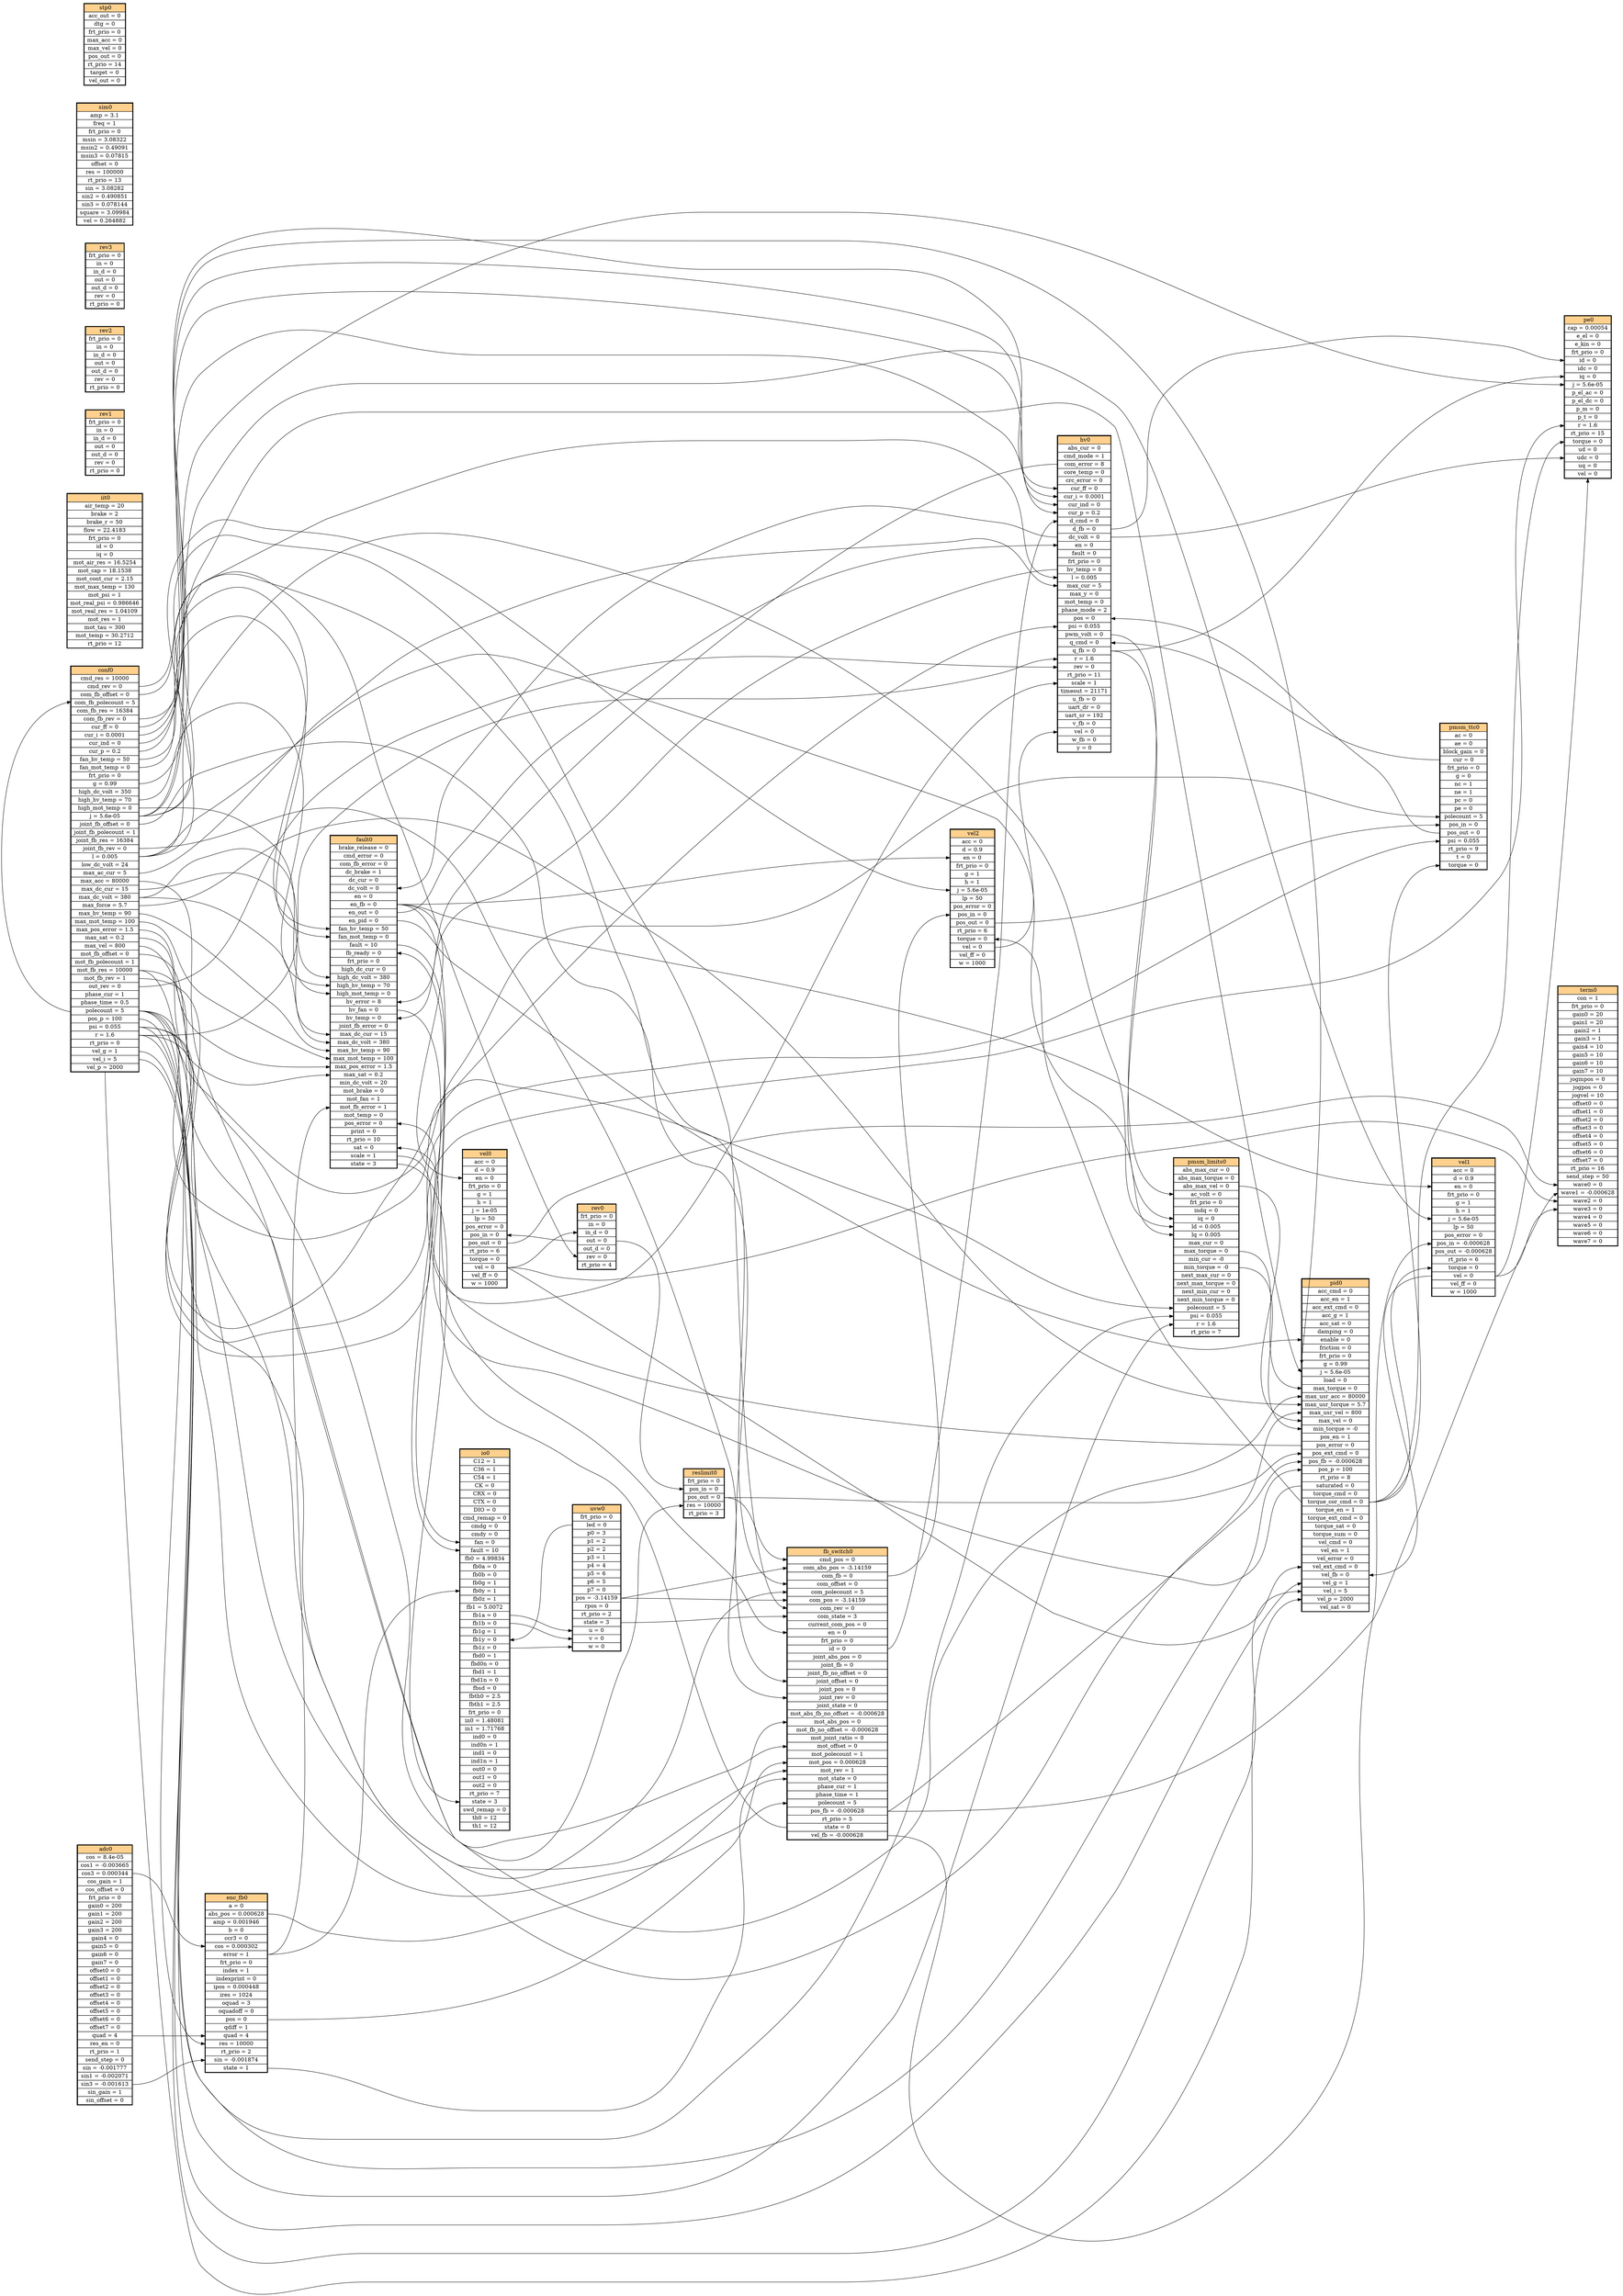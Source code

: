 digraph G {
 rankdir = LR;
 ranksep = 2.0;
 splines = spline;
 overlap = false;
 nodesep = 0.5;
 adc0[shape = "none", label = <<table border="2" cellspacing="0">
  <tr><td border="1" bgcolor="#FFD08E"> adc0</td></tr>
  <tr><td port="cos" border = "1"> cos = 8.4e-05 </td></tr>
  <tr><td port="cos1" border = "1"> cos1 = -0.003665 </td></tr>
  <tr><td port="cos3" border = "1"> cos3 = 0.000344 </td></tr>
  <tr><td port="cos_gain" border = "1"> cos_gain = 1 </td></tr>
  <tr><td port="cos_offset" border = "1"> cos_offset = 0 </td></tr>
  <tr><td port="frt_prio" border = "1"> frt_prio = 0 </td></tr>
  <tr><td port="gain0" border = "1"> gain0 = 200 </td></tr>
  <tr><td port="gain1" border = "1"> gain1 = 200 </td></tr>
  <tr><td port="gain2" border = "1"> gain2 = 200 </td></tr>
  <tr><td port="gain3" border = "1"> gain3 = 200 </td></tr>
  <tr><td port="gain4" border = "1"> gain4 = 0 </td></tr>
  <tr><td port="gain5" border = "1"> gain5 = 0 </td></tr>
  <tr><td port="gain6" border = "1"> gain6 = 0 </td></tr>
  <tr><td port="gain7" border = "1"> gain7 = 0 </td></tr>
  <tr><td port="offset0" border = "1"> offset0 = 0 </td></tr>
  <tr><td port="offset1" border = "1"> offset1 = 0 </td></tr>
  <tr><td port="offset2" border = "1"> offset2 = 0 </td></tr>
  <tr><td port="offset3" border = "1"> offset3 = 0 </td></tr>
  <tr><td port="offset4" border = "1"> offset4 = 0 </td></tr>
  <tr><td port="offset5" border = "1"> offset5 = 0 </td></tr>
  <tr><td port="offset6" border = "1"> offset6 = 0 </td></tr>
  <tr><td port="offset7" border = "1"> offset7 = 0 </td></tr>
  <tr><td port="quad" border = "1"> quad = 4 </td></tr>
  <tr><td port="res_en" border = "1"> res_en = 0 </td></tr>
  <tr><td port="rt_prio" border = "1"> rt_prio = 1 </td></tr>
  <tr><td port="send_step" border = "1"> send_step = 0 </td></tr>
  <tr><td port="sin" border = "1"> sin = -0.001777 </td></tr>
  <tr><td port="sin1" border = "1"> sin1 = -0.002071 </td></tr>
  <tr><td port="sin3" border = "1"> sin3 = -0.001613 </td></tr>
  <tr><td port="sin_gain" border = "1"> sin_gain = 1 </td></tr>
  <tr><td port="sin_offset" border = "1"> sin_offset = 0 </td></tr>
 </table>>];
 conf0[shape = "none", label = <<table border="2" cellspacing="0">
  <tr><td border="1" bgcolor="#FFD08E"> conf0</td></tr>
  <tr><td port="cmd_res" border = "1"> cmd_res = 10000 </td></tr>
  <tr><td port="cmd_rev" border = "1"> cmd_rev = 0 </td></tr>
  <tr><td port="com_fb_offset" border = "1"> com_fb_offset = 0 </td></tr>
  <tr><td port="com_fb_polecount" border = "1"> com_fb_polecount = 5 </td></tr>
  <tr><td port="com_fb_res" border = "1"> com_fb_res = 16384 </td></tr>
  <tr><td port="com_fb_rev" border = "1"> com_fb_rev = 0 </td></tr>
  <tr><td port="cur_ff" border = "1"> cur_ff = 0 </td></tr>
  <tr><td port="cur_i" border = "1"> cur_i = 0.0001 </td></tr>
  <tr><td port="cur_ind" border = "1"> cur_ind = 0 </td></tr>
  <tr><td port="cur_p" border = "1"> cur_p = 0.2 </td></tr>
  <tr><td port="fan_hv_temp" border = "1"> fan_hv_temp = 50 </td></tr>
  <tr><td port="fan_mot_temp" border = "1"> fan_mot_temp = 0 </td></tr>
  <tr><td port="frt_prio" border = "1"> frt_prio = 0 </td></tr>
  <tr><td port="g" border = "1"> g = 0.99 </td></tr>
  <tr><td port="high_dc_volt" border = "1"> high_dc_volt = 350 </td></tr>
  <tr><td port="high_hv_temp" border = "1"> high_hv_temp = 70 </td></tr>
  <tr><td port="high_mot_temp" border = "1"> high_mot_temp = 0 </td></tr>
  <tr><td port="j" border = "1"> j = 5.6e-05 </td></tr>
  <tr><td port="joint_fb_offset" border = "1"> joint_fb_offset = 0 </td></tr>
  <tr><td port="joint_fb_polecount" border = "1"> joint_fb_polecount = 1 </td></tr>
  <tr><td port="joint_fb_res" border = "1"> joint_fb_res = 16384 </td></tr>
  <tr><td port="joint_fb_rev" border = "1"> joint_fb_rev = 0 </td></tr>
  <tr><td port="l" border = "1"> l = 0.005 </td></tr>
  <tr><td port="low_dc_volt" border = "1"> low_dc_volt = 24 </td></tr>
  <tr><td port="max_ac_cur" border = "1"> max_ac_cur = 5 </td></tr>
  <tr><td port="max_acc" border = "1"> max_acc = 80000 </td></tr>
  <tr><td port="max_dc_cur" border = "1"> max_dc_cur = 15 </td></tr>
  <tr><td port="max_dc_volt" border = "1"> max_dc_volt = 380 </td></tr>
  <tr><td port="max_force" border = "1"> max_force = 5.7 </td></tr>
  <tr><td port="max_hv_temp" border = "1"> max_hv_temp = 90 </td></tr>
  <tr><td port="max_mot_temp" border = "1"> max_mot_temp = 100 </td></tr>
  <tr><td port="max_pos_error" border = "1"> max_pos_error = 1.5 </td></tr>
  <tr><td port="max_sat" border = "1"> max_sat = 0.2 </td></tr>
  <tr><td port="max_vel" border = "1"> max_vel = 800 </td></tr>
  <tr><td port="mot_fb_offset" border = "1"> mot_fb_offset = 0 </td></tr>
  <tr><td port="mot_fb_polecount" border = "1"> mot_fb_polecount = 1 </td></tr>
  <tr><td port="mot_fb_res" border = "1"> mot_fb_res = 10000 </td></tr>
  <tr><td port="mot_fb_rev" border = "1"> mot_fb_rev = 1 </td></tr>
  <tr><td port="out_rev" border = "1"> out_rev = 0 </td></tr>
  <tr><td port="phase_cur" border = "1"> phase_cur = 1 </td></tr>
  <tr><td port="phase_time" border = "1"> phase_time = 0.5 </td></tr>
  <tr><td port="polecount" border = "1"> polecount = 5 </td></tr>
  <tr><td port="pos_p" border = "1"> pos_p = 100 </td></tr>
  <tr><td port="psi" border = "1"> psi = 0.055 </td></tr>
  <tr><td port="r" border = "1"> r = 1.6 </td></tr>
  <tr><td port="rt_prio" border = "1"> rt_prio = 0 </td></tr>
  <tr><td port="vel_g" border = "1"> vel_g = 1 </td></tr>
  <tr><td port="vel_i" border = "1"> vel_i = 5 </td></tr>
  <tr><td port="vel_p" border = "1"> vel_p = 2000 </td></tr>
 </table>>];
 enc_fb0[shape = "none", label = <<table border="2" cellspacing="0">
  <tr><td border="1" bgcolor="#FFD08E"> enc_fb0</td></tr>
  <tr><td port="a" border = "1"> a = 0 </td></tr>
  <tr><td port="abs_pos" border = "1"> abs_pos = 0.000628 </td></tr>
  <tr><td port="amp" border = "1"> amp = 0.001946 </td></tr>
  <tr><td port="b" border = "1"> b = 0 </td></tr>
  <tr><td port="ccr3" border = "1"> ccr3 = 0 </td></tr>
  <tr><td port="cos" border = "1"> cos = 0.000302 </td></tr>
  <tr><td port="error" border = "1"> error = 1 </td></tr>
  <tr><td port="frt_prio" border = "1"> frt_prio = 0 </td></tr>
  <tr><td port="index" border = "1"> index = 1 </td></tr>
  <tr><td port="indexprint" border = "1"> indexprint = 0 </td></tr>
  <tr><td port="ipos" border = "1"> ipos = 0.000448 </td></tr>
  <tr><td port="ires" border = "1"> ires = 1024 </td></tr>
  <tr><td port="oquad" border = "1"> oquad = 3 </td></tr>
  <tr><td port="oquadoff" border = "1"> oquadoff = 0 </td></tr>
  <tr><td port="pos" border = "1"> pos = 0 </td></tr>
  <tr><td port="qdiff" border = "1"> qdiff = 1 </td></tr>
  <tr><td port="quad" border = "1"> quad = 4 </td></tr>
  <tr><td port="res" border = "1"> res = 10000 </td></tr>
  <tr><td port="rt_prio" border = "1"> rt_prio = 2 </td></tr>
  <tr><td port="sin" border = "1"> sin = -0.001874 </td></tr>
  <tr><td port="state" border = "1"> state = 1 </td></tr>
 </table>>];
 fault0[shape = "none", label = <<table border="2" cellspacing="0">
  <tr><td border="1" bgcolor="#FFD08E"> fault0</td></tr>
  <tr><td port="brake_release" border = "1"> brake_release = 0 </td></tr>
  <tr><td port="cmd_error" border = "1"> cmd_error = 0 </td></tr>
  <tr><td port="com_fb_error" border = "1"> com_fb_error = 0 </td></tr>
  <tr><td port="dc_brake" border = "1"> dc_brake = 1 </td></tr>
  <tr><td port="dc_cur" border = "1"> dc_cur = 0 </td></tr>
  <tr><td port="dc_volt" border = "1"> dc_volt = 0 </td></tr>
  <tr><td port="en" border = "1"> en = 0 </td></tr>
  <tr><td port="en_fb" border = "1"> en_fb = 0 </td></tr>
  <tr><td port="en_out" border = "1"> en_out = 0 </td></tr>
  <tr><td port="en_pid" border = "1"> en_pid = 0 </td></tr>
  <tr><td port="fan_hv_temp" border = "1"> fan_hv_temp = 50 </td></tr>
  <tr><td port="fan_mot_temp" border = "1"> fan_mot_temp = 0 </td></tr>
  <tr><td port="fault" border = "1"> fault = 10 </td></tr>
  <tr><td port="fb_ready" border = "1"> fb_ready = 0 </td></tr>
  <tr><td port="frt_prio" border = "1"> frt_prio = 0 </td></tr>
  <tr><td port="high_dc_cur" border = "1"> high_dc_cur = 0 </td></tr>
  <tr><td port="high_dc_volt" border = "1"> high_dc_volt = 380 </td></tr>
  <tr><td port="high_hv_temp" border = "1"> high_hv_temp = 70 </td></tr>
  <tr><td port="high_mot_temp" border = "1"> high_mot_temp = 0 </td></tr>
  <tr><td port="hv_error" border = "1"> hv_error = 8 </td></tr>
  <tr><td port="hv_fan" border = "1"> hv_fan = 0 </td></tr>
  <tr><td port="hv_temp" border = "1"> hv_temp = 0 </td></tr>
  <tr><td port="joint_fb_error" border = "1"> joint_fb_error = 0 </td></tr>
  <tr><td port="max_dc_cur" border = "1"> max_dc_cur = 15 </td></tr>
  <tr><td port="max_dc_volt" border = "1"> max_dc_volt = 380 </td></tr>
  <tr><td port="max_hv_temp" border = "1"> max_hv_temp = 90 </td></tr>
  <tr><td port="max_mot_temp" border = "1"> max_mot_temp = 100 </td></tr>
  <tr><td port="max_pos_error" border = "1"> max_pos_error = 1.5 </td></tr>
  <tr><td port="max_sat" border = "1"> max_sat = 0.2 </td></tr>
  <tr><td port="min_dc_volt" border = "1"> min_dc_volt = 20 </td></tr>
  <tr><td port="mot_brake" border = "1"> mot_brake = 0 </td></tr>
  <tr><td port="mot_fan" border = "1"> mot_fan = 1 </td></tr>
  <tr><td port="mot_fb_error" border = "1"> mot_fb_error = 1 </td></tr>
  <tr><td port="mot_temp" border = "1"> mot_temp = 0 </td></tr>
  <tr><td port="pos_error" border = "1"> pos_error = 0 </td></tr>
  <tr><td port="print" border = "1"> print = 0 </td></tr>
  <tr><td port="rt_prio" border = "1"> rt_prio = 10 </td></tr>
  <tr><td port="sat" border = "1"> sat = 0 </td></tr>
  <tr><td port="scale" border = "1"> scale = 1 </td></tr>
  <tr><td port="state" border = "1"> state = 3 </td></tr>
 </table>>];
 fb_switch0[shape = "none", label = <<table border="2" cellspacing="0">
  <tr><td border="1" bgcolor="#FFD08E"> fb_switch0</td></tr>
  <tr><td port="cmd_pos" border = "1"> cmd_pos = 0 </td></tr>
  <tr><td port="com_abs_pos" border = "1"> com_abs_pos = -3.14159 </td></tr>
  <tr><td port="com_fb" border = "1"> com_fb = 0 </td></tr>
  <tr><td port="com_offset" border = "1"> com_offset = 0 </td></tr>
  <tr><td port="com_polecount" border = "1"> com_polecount = 5 </td></tr>
  <tr><td port="com_pos" border = "1"> com_pos = -3.14159 </td></tr>
  <tr><td port="com_rev" border = "1"> com_rev = 0 </td></tr>
  <tr><td port="com_state" border = "1"> com_state = 3 </td></tr>
  <tr><td port="current_com_pos" border = "1"> current_com_pos = 0 </td></tr>
  <tr><td port="en" border = "1"> en = 0 </td></tr>
  <tr><td port="frt_prio" border = "1"> frt_prio = 0 </td></tr>
  <tr><td port="id" border = "1"> id = 0 </td></tr>
  <tr><td port="joint_abs_pos" border = "1"> joint_abs_pos = 0 </td></tr>
  <tr><td port="joint_fb" border = "1"> joint_fb = 0 </td></tr>
  <tr><td port="joint_fb_no_offset" border = "1"> joint_fb_no_offset = 0 </td></tr>
  <tr><td port="joint_offset" border = "1"> joint_offset = 0 </td></tr>
  <tr><td port="joint_pos" border = "1"> joint_pos = 0 </td></tr>
  <tr><td port="joint_rev" border = "1"> joint_rev = 0 </td></tr>
  <tr><td port="joint_state" border = "1"> joint_state = 0 </td></tr>
  <tr><td port="mot_abs_fb_no_offset" border = "1"> mot_abs_fb_no_offset = -0.000628 </td></tr>
  <tr><td port="mot_abs_pos" border = "1"> mot_abs_pos = 0 </td></tr>
  <tr><td port="mot_fb_no_offset" border = "1"> mot_fb_no_offset = -0.000628 </td></tr>
  <tr><td port="mot_joint_ratio" border = "1"> mot_joint_ratio = 0 </td></tr>
  <tr><td port="mot_offset" border = "1"> mot_offset = 0 </td></tr>
  <tr><td port="mot_polecount" border = "1"> mot_polecount = 1 </td></tr>
  <tr><td port="mot_pos" border = "1"> mot_pos = 0.000628 </td></tr>
  <tr><td port="mot_rev" border = "1"> mot_rev = 1 </td></tr>
  <tr><td port="mot_state" border = "1"> mot_state = 0 </td></tr>
  <tr><td port="phase_cur" border = "1"> phase_cur = 1 </td></tr>
  <tr><td port="phase_time" border = "1"> phase_time = 1 </td></tr>
  <tr><td port="polecount" border = "1"> polecount = 5 </td></tr>
  <tr><td port="pos_fb" border = "1"> pos_fb = -0.000628 </td></tr>
  <tr><td port="rt_prio" border = "1"> rt_prio = 5 </td></tr>
  <tr><td port="state" border = "1"> state = 0 </td></tr>
  <tr><td port="vel_fb" border = "1"> vel_fb = -0.000628 </td></tr>
 </table>>];
 hv0[shape = "none", label = <<table border="2" cellspacing="0">
  <tr><td border="1" bgcolor="#FFD08E"> hv0</td></tr>
  <tr><td port="abs_cur" border = "1"> abs_cur = 0 </td></tr>
  <tr><td port="cmd_mode" border = "1"> cmd_mode = 1 </td></tr>
  <tr><td port="com_error" border = "1"> com_error = 8 </td></tr>
  <tr><td port="core_temp" border = "1"> core_temp = 0 </td></tr>
  <tr><td port="crc_error" border = "1"> crc_error = 0 </td></tr>
  <tr><td port="cur_ff" border = "1"> cur_ff = 0 </td></tr>
  <tr><td port="cur_i" border = "1"> cur_i = 0.0001 </td></tr>
  <tr><td port="cur_ind" border = "1"> cur_ind = 0 </td></tr>
  <tr><td port="cur_p" border = "1"> cur_p = 0.2 </td></tr>
  <tr><td port="d_cmd" border = "1"> d_cmd = 0 </td></tr>
  <tr><td port="d_fb" border = "1"> d_fb = 0 </td></tr>
  <tr><td port="dc_volt" border = "1"> dc_volt = 0 </td></tr>
  <tr><td port="en" border = "1"> en = 0 </td></tr>
  <tr><td port="fault" border = "1"> fault = 0 </td></tr>
  <tr><td port="frt_prio" border = "1"> frt_prio = 0 </td></tr>
  <tr><td port="hv_temp" border = "1"> hv_temp = 0 </td></tr>
  <tr><td port="l" border = "1"> l = 0.005 </td></tr>
  <tr><td port="max_cur" border = "1"> max_cur = 5 </td></tr>
  <tr><td port="max_y" border = "1"> max_y = 0 </td></tr>
  <tr><td port="mot_temp" border = "1"> mot_temp = 0 </td></tr>
  <tr><td port="phase_mode" border = "1"> phase_mode = 2 </td></tr>
  <tr><td port="pos" border = "1"> pos = 0 </td></tr>
  <tr><td port="psi" border = "1"> psi = 0.055 </td></tr>
  <tr><td port="pwm_volt" border = "1"> pwm_volt = 0 </td></tr>
  <tr><td port="q_cmd" border = "1"> q_cmd = 0 </td></tr>
  <tr><td port="q_fb" border = "1"> q_fb = 0 </td></tr>
  <tr><td port="r" border = "1"> r = 1.6 </td></tr>
  <tr><td port="rev" border = "1"> rev = 0 </td></tr>
  <tr><td port="rt_prio" border = "1"> rt_prio = 11 </td></tr>
  <tr><td port="scale" border = "1"> scale = 1 </td></tr>
  <tr><td port="timeout" border = "1"> timeout = 21171 </td></tr>
  <tr><td port="u_fb" border = "1"> u_fb = 0 </td></tr>
  <tr><td port="uart_dr" border = "1"> uart_dr = 0 </td></tr>
  <tr><td port="uart_sr" border = "1"> uart_sr = 192 </td></tr>
  <tr><td port="v_fb" border = "1"> v_fb = 0 </td></tr>
  <tr><td port="vel" border = "1"> vel = 0 </td></tr>
  <tr><td port="w_fb" border = "1"> w_fb = 0 </td></tr>
  <tr><td port="y" border = "1"> y = 0 </td></tr>
 </table>>];
 iit0[shape = "none", label = <<table border="2" cellspacing="0">
  <tr><td border="1" bgcolor="#FFD08E"> iit0</td></tr>
  <tr><td port="air_temp" border = "1"> air_temp = 20 </td></tr>
  <tr><td port="brake" border = "1"> brake = 2 </td></tr>
  <tr><td port="brake_r" border = "1"> brake_r = 50 </td></tr>
  <tr><td port="flow" border = "1"> flow = 22.4183 </td></tr>
  <tr><td port="frt_prio" border = "1"> frt_prio = 0 </td></tr>
  <tr><td port="id" border = "1"> id = 0 </td></tr>
  <tr><td port="iq" border = "1"> iq = 0 </td></tr>
  <tr><td port="mot_air_res" border = "1"> mot_air_res = 16.5254 </td></tr>
  <tr><td port="mot_cap" border = "1"> mot_cap = 18.1538 </td></tr>
  <tr><td port="mot_cont_cur" border = "1"> mot_cont_cur = 2.15 </td></tr>
  <tr><td port="mot_max_temp" border = "1"> mot_max_temp = 130 </td></tr>
  <tr><td port="mot_psi" border = "1"> mot_psi = 1 </td></tr>
  <tr><td port="mot_real_psi" border = "1"> mot_real_psi = 0.986646 </td></tr>
  <tr><td port="mot_real_res" border = "1"> mot_real_res = 1.04109 </td></tr>
  <tr><td port="mot_res" border = "1"> mot_res = 1 </td></tr>
  <tr><td port="mot_tau" border = "1"> mot_tau = 300 </td></tr>
  <tr><td port="mot_temp" border = "1"> mot_temp = 30.2712 </td></tr>
  <tr><td port="rt_prio" border = "1"> rt_prio = 12 </td></tr>
 </table>>];
 io0[shape = "none", label = <<table border="2" cellspacing="0">
  <tr><td border="1" bgcolor="#FFD08E"> io0</td></tr>
  <tr><td port="C12" border = "1"> C12 = 1 </td></tr>
  <tr><td port="C36" border = "1"> C36 = 1 </td></tr>
  <tr><td port="C54" border = "1"> C54 = 1 </td></tr>
  <tr><td port="CK" border = "1"> CK = 0 </td></tr>
  <tr><td port="CRX" border = "1"> CRX = 0 </td></tr>
  <tr><td port="CTX" border = "1"> CTX = 0 </td></tr>
  <tr><td port="DIO" border = "1"> DIO = 0 </td></tr>
  <tr><td port="cmd_remap" border = "1"> cmd_remap = 0 </td></tr>
  <tr><td port="cmdg" border = "1"> cmdg = 0 </td></tr>
  <tr><td port="cmdy" border = "1"> cmdy = 0 </td></tr>
  <tr><td port="fan" border = "1"> fan = 0 </td></tr>
  <tr><td port="fault" border = "1"> fault = 10 </td></tr>
  <tr><td port="fb0" border = "1"> fb0 = 4.99834 </td></tr>
  <tr><td port="fb0a" border = "1"> fb0a = 0 </td></tr>
  <tr><td port="fb0b" border = "1"> fb0b = 0 </td></tr>
  <tr><td port="fb0g" border = "1"> fb0g = 1 </td></tr>
  <tr><td port="fb0y" border = "1"> fb0y = 1 </td></tr>
  <tr><td port="fb0z" border = "1"> fb0z = 1 </td></tr>
  <tr><td port="fb1" border = "1"> fb1 = 5.0072 </td></tr>
  <tr><td port="fb1a" border = "1"> fb1a = 0 </td></tr>
  <tr><td port="fb1b" border = "1"> fb1b = 0 </td></tr>
  <tr><td port="fb1g" border = "1"> fb1g = 1 </td></tr>
  <tr><td port="fb1y" border = "1"> fb1y = 0 </td></tr>
  <tr><td port="fb1z" border = "1"> fb1z = 0 </td></tr>
  <tr><td port="fbd0" border = "1"> fbd0 = 1 </td></tr>
  <tr><td port="fbd0n" border = "1"> fbd0n = 0 </td></tr>
  <tr><td port="fbd1" border = "1"> fbd1 = 1 </td></tr>
  <tr><td port="fbd1n" border = "1"> fbd1n = 0 </td></tr>
  <tr><td port="fbsd" border = "1"> fbsd = 0 </td></tr>
  <tr><td port="fbth0" border = "1"> fbth0 = 2.5 </td></tr>
  <tr><td port="fbth1" border = "1"> fbth1 = 2.5 </td></tr>
  <tr><td port="frt_prio" border = "1"> frt_prio = 0 </td></tr>
  <tr><td port="in0" border = "1"> in0 = 1.48081 </td></tr>
  <tr><td port="in1" border = "1"> in1 = 1.71768 </td></tr>
  <tr><td port="ind0" border = "1"> ind0 = 0 </td></tr>
  <tr><td port="ind0n" border = "1"> ind0n = 1 </td></tr>
  <tr><td port="ind1" border = "1"> ind1 = 0 </td></tr>
  <tr><td port="ind1n" border = "1"> ind1n = 1 </td></tr>
  <tr><td port="out0" border = "1"> out0 = 0 </td></tr>
  <tr><td port="out1" border = "1"> out1 = 0 </td></tr>
  <tr><td port="out2" border = "1"> out2 = 0 </td></tr>
  <tr><td port="rt_prio" border = "1"> rt_prio = 7 </td></tr>
  <tr><td port="state" border = "1"> state = 3 </td></tr>
  <tr><td port="swd_remap" border = "1"> swd_remap = 0 </td></tr>
  <tr><td port="th0" border = "1"> th0 = 12 </td></tr>
  <tr><td port="th1" border = "1"> th1 = 12 </td></tr>
 </table>>];
 pe0[shape = "none", label = <<table border="2" cellspacing="0">
  <tr><td border="1" bgcolor="#FFD08E"> pe0</td></tr>
  <tr><td port="cap" border = "1"> cap = 0.00054 </td></tr>
  <tr><td port="e_el" border = "1"> e_el = 0 </td></tr>
  <tr><td port="e_kin" border = "1"> e_kin = 0 </td></tr>
  <tr><td port="frt_prio" border = "1"> frt_prio = 0 </td></tr>
  <tr><td port="id" border = "1"> id = 0 </td></tr>
  <tr><td port="idc" border = "1"> idc = 0 </td></tr>
  <tr><td port="iq" border = "1"> iq = 0 </td></tr>
  <tr><td port="j" border = "1"> j = 5.6e-05 </td></tr>
  <tr><td port="p_el_ac" border = "1"> p_el_ac = 0 </td></tr>
  <tr><td port="p_el_dc" border = "1"> p_el_dc = 0 </td></tr>
  <tr><td port="p_m" border = "1"> p_m = 0 </td></tr>
  <tr><td port="p_t" border = "1"> p_t = 0 </td></tr>
  <tr><td port="r" border = "1"> r = 1.6 </td></tr>
  <tr><td port="rt_prio" border = "1"> rt_prio = 15 </td></tr>
  <tr><td port="torque" border = "1"> torque = 0 </td></tr>
  <tr><td port="ud" border = "1"> ud = 0 </td></tr>
  <tr><td port="udc" border = "1"> udc = 0 </td></tr>
  <tr><td port="uq" border = "1"> uq = 0 </td></tr>
  <tr><td port="vel" border = "1"> vel = 0 </td></tr>
 </table>>];
 pid0[shape = "none", label = <<table border="2" cellspacing="0">
  <tr><td border="1" bgcolor="#FFD08E"> pid0</td></tr>
  <tr><td port="acc_cmd" border = "1"> acc_cmd = 0 </td></tr>
  <tr><td port="acc_en" border = "1"> acc_en = 1 </td></tr>
  <tr><td port="acc_ext_cmd" border = "1"> acc_ext_cmd = 0 </td></tr>
  <tr><td port="acc_g" border = "1"> acc_g = 1 </td></tr>
  <tr><td port="acc_sat" border = "1"> acc_sat = 0 </td></tr>
  <tr><td port="damping" border = "1"> damping = 0 </td></tr>
  <tr><td port="enable" border = "1"> enable = 0 </td></tr>
  <tr><td port="friction" border = "1"> friction = 0 </td></tr>
  <tr><td port="frt_prio" border = "1"> frt_prio = 0 </td></tr>
  <tr><td port="g" border = "1"> g = 0.99 </td></tr>
  <tr><td port="j" border = "1"> j = 5.6e-05 </td></tr>
  <tr><td port="load" border = "1"> load = 0 </td></tr>
  <tr><td port="max_torque" border = "1"> max_torque = 0 </td></tr>
  <tr><td port="max_usr_acc" border = "1"> max_usr_acc = 80000 </td></tr>
  <tr><td port="max_usr_torque" border = "1"> max_usr_torque = 5.7 </td></tr>
  <tr><td port="max_usr_vel" border = "1"> max_usr_vel = 800 </td></tr>
  <tr><td port="max_vel" border = "1"> max_vel = 0 </td></tr>
  <tr><td port="min_torque" border = "1"> min_torque = -0 </td></tr>
  <tr><td port="pos_en" border = "1"> pos_en = 1 </td></tr>
  <tr><td port="pos_error" border = "1"> pos_error = 0 </td></tr>
  <tr><td port="pos_ext_cmd" border = "1"> pos_ext_cmd = 0 </td></tr>
  <tr><td port="pos_fb" border = "1"> pos_fb = -0.000628 </td></tr>
  <tr><td port="pos_p" border = "1"> pos_p = 100 </td></tr>
  <tr><td port="rt_prio" border = "1"> rt_prio = 8 </td></tr>
  <tr><td port="saturated" border = "1"> saturated = 0 </td></tr>
  <tr><td port="torque_cmd" border = "1"> torque_cmd = 0 </td></tr>
  <tr><td port="torque_cor_cmd" border = "1"> torque_cor_cmd = 0 </td></tr>
  <tr><td port="torque_en" border = "1"> torque_en = 1 </td></tr>
  <tr><td port="torque_ext_cmd" border = "1"> torque_ext_cmd = 0 </td></tr>
  <tr><td port="torque_sat" border = "1"> torque_sat = 0 </td></tr>
  <tr><td port="torque_sum" border = "1"> torque_sum = 0 </td></tr>
  <tr><td port="vel_cmd" border = "1"> vel_cmd = 0 </td></tr>
  <tr><td port="vel_en" border = "1"> vel_en = 1 </td></tr>
  <tr><td port="vel_error" border = "1"> vel_error = 0 </td></tr>
  <tr><td port="vel_ext_cmd" border = "1"> vel_ext_cmd = 0 </td></tr>
  <tr><td port="vel_fb" border = "1"> vel_fb = 0 </td></tr>
  <tr><td port="vel_g" border = "1"> vel_g = 1 </td></tr>
  <tr><td port="vel_i" border = "1"> vel_i = 5 </td></tr>
  <tr><td port="vel_p" border = "1"> vel_p = 2000 </td></tr>
  <tr><td port="vel_sat" border = "1"> vel_sat = 0 </td></tr>
 </table>>];
 pmsm_limits0[shape = "none", label = <<table border="2" cellspacing="0">
  <tr><td border="1" bgcolor="#FFD08E"> pmsm_limits0</td></tr>
  <tr><td port="abs_max_cur" border = "1"> abs_max_cur = 0 </td></tr>
  <tr><td port="abs_max_torque" border = "1"> abs_max_torque = 0 </td></tr>
  <tr><td port="abs_max_vel" border = "1"> abs_max_vel = 0 </td></tr>
  <tr><td port="ac_volt" border = "1"> ac_volt = 0 </td></tr>
  <tr><td port="frt_prio" border = "1"> frt_prio = 0 </td></tr>
  <tr><td port="indq" border = "1"> indq = 0 </td></tr>
  <tr><td port="iq" border = "1"> iq = 0 </td></tr>
  <tr><td port="ld" border = "1"> ld = 0.005 </td></tr>
  <tr><td port="lq" border = "1"> lq = 0.005 </td></tr>
  <tr><td port="max_cur" border = "1"> max_cur = 0 </td></tr>
  <tr><td port="max_torque" border = "1"> max_torque = 0 </td></tr>
  <tr><td port="min_cur" border = "1"> min_cur = -0 </td></tr>
  <tr><td port="min_torque" border = "1"> min_torque = -0 </td></tr>
  <tr><td port="next_max_cur" border = "1"> next_max_cur = 0 </td></tr>
  <tr><td port="next_max_torque" border = "1"> next_max_torque = 0 </td></tr>
  <tr><td port="next_min_cur" border = "1"> next_min_cur = 0 </td></tr>
  <tr><td port="next_min_torque" border = "1"> next_min_torque = 0 </td></tr>
  <tr><td port="polecount" border = "1"> polecount = 5 </td></tr>
  <tr><td port="psi" border = "1"> psi = 0.055 </td></tr>
  <tr><td port="r" border = "1"> r = 1.6 </td></tr>
  <tr><td port="rt_prio" border = "1"> rt_prio = 7 </td></tr>
 </table>>];
 pmsm_ttc0[shape = "none", label = <<table border="2" cellspacing="0">
  <tr><td border="1" bgcolor="#FFD08E"> pmsm_ttc0</td></tr>
  <tr><td port="ac" border = "1"> ac = 0 </td></tr>
  <tr><td port="ae" border = "1"> ae = 0 </td></tr>
  <tr><td port="block_gain" border = "1"> block_gain = 0 </td></tr>
  <tr><td port="cur" border = "1"> cur = 0 </td></tr>
  <tr><td port="frt_prio" border = "1"> frt_prio = 0 </td></tr>
  <tr><td port="g" border = "1"> g = 0 </td></tr>
  <tr><td port="nc" border = "1"> nc = 1 </td></tr>
  <tr><td port="ne" border = "1"> ne = 1 </td></tr>
  <tr><td port="pc" border = "1"> pc = 0 </td></tr>
  <tr><td port="pe" border = "1"> pe = 0 </td></tr>
  <tr><td port="polecount" border = "1"> polecount = 5 </td></tr>
  <tr><td port="pos_in" border = "1"> pos_in = 0 </td></tr>
  <tr><td port="pos_out" border = "1"> pos_out = 0 </td></tr>
  <tr><td port="psi" border = "1"> psi = 0.055 </td></tr>
  <tr><td port="rt_prio" border = "1"> rt_prio = 9 </td></tr>
  <tr><td port="t" border = "1"> t = 0 </td></tr>
  <tr><td port="torque" border = "1"> torque = 0 </td></tr>
 </table>>];
 reslimit0[shape = "none", label = <<table border="2" cellspacing="0">
  <tr><td border="1" bgcolor="#FFD08E"> reslimit0</td></tr>
  <tr><td port="frt_prio" border = "1"> frt_prio = 0 </td></tr>
  <tr><td port="pos_in" border = "1"> pos_in = 0 </td></tr>
  <tr><td port="pos_out" border = "1"> pos_out = 0 </td></tr>
  <tr><td port="res" border = "1"> res = 10000 </td></tr>
  <tr><td port="rt_prio" border = "1"> rt_prio = 3 </td></tr>
 </table>>];
 rev0[shape = "none", label = <<table border="2" cellspacing="0">
  <tr><td border="1" bgcolor="#FFD08E"> rev0</td></tr>
  <tr><td port="frt_prio" border = "1"> frt_prio = 0 </td></tr>
  <tr><td port="in" border = "1"> in = 0 </td></tr>
  <tr><td port="in_d" border = "1"> in_d = 0 </td></tr>
  <tr><td port="out" border = "1"> out = 0 </td></tr>
  <tr><td port="out_d" border = "1"> out_d = 0 </td></tr>
  <tr><td port="rev" border = "1"> rev = 0 </td></tr>
  <tr><td port="rt_prio" border = "1"> rt_prio = 4 </td></tr>
 </table>>];
 rev1[shape = "none", label = <<table border="2" cellspacing="0">
  <tr><td border="1" bgcolor="#FFD08E"> rev1</td></tr>
  <tr><td port="frt_prio" border = "1"> frt_prio = 0 </td></tr>
  <tr><td port="in" border = "1"> in = 0 </td></tr>
  <tr><td port="in_d" border = "1"> in_d = 0 </td></tr>
  <tr><td port="out" border = "1"> out = 0 </td></tr>
  <tr><td port="out_d" border = "1"> out_d = 0 </td></tr>
  <tr><td port="rev" border = "1"> rev = 0 </td></tr>
  <tr><td port="rt_prio" border = "1"> rt_prio = 0 </td></tr>
 </table>>];
 rev2[shape = "none", label = <<table border="2" cellspacing="0">
  <tr><td border="1" bgcolor="#FFD08E"> rev2</td></tr>
  <tr><td port="frt_prio" border = "1"> frt_prio = 0 </td></tr>
  <tr><td port="in" border = "1"> in = 0 </td></tr>
  <tr><td port="in_d" border = "1"> in_d = 0 </td></tr>
  <tr><td port="out" border = "1"> out = 0 </td></tr>
  <tr><td port="out_d" border = "1"> out_d = 0 </td></tr>
  <tr><td port="rev" border = "1"> rev = 0 </td></tr>
  <tr><td port="rt_prio" border = "1"> rt_prio = 0 </td></tr>
 </table>>];
 rev3[shape = "none", label = <<table border="2" cellspacing="0">
  <tr><td border="1" bgcolor="#FFD08E"> rev3</td></tr>
  <tr><td port="frt_prio" border = "1"> frt_prio = 0 </td></tr>
  <tr><td port="in" border = "1"> in = 0 </td></tr>
  <tr><td port="in_d" border = "1"> in_d = 0 </td></tr>
  <tr><td port="out" border = "1"> out = 0 </td></tr>
  <tr><td port="out_d" border = "1"> out_d = 0 </td></tr>
  <tr><td port="rev" border = "1"> rev = 0 </td></tr>
  <tr><td port="rt_prio" border = "1"> rt_prio = 0 </td></tr>
 </table>>];
 sim0[shape = "none", label = <<table border="2" cellspacing="0">
  <tr><td border="1" bgcolor="#FFD08E"> sim0</td></tr>
  <tr><td port="amp" border = "1"> amp = 3.1 </td></tr>
  <tr><td port="freq" border = "1"> freq = 1 </td></tr>
  <tr><td port="frt_prio" border = "1"> frt_prio = 0 </td></tr>
  <tr><td port="msin" border = "1"> msin = 3.08322 </td></tr>
  <tr><td port="msin2" border = "1"> msin2 = 0.49091 </td></tr>
  <tr><td port="msin3" border = "1"> msin3 = 0.07815 </td></tr>
  <tr><td port="offset" border = "1"> offset = 0 </td></tr>
  <tr><td port="res" border = "1"> res = 100000 </td></tr>
  <tr><td port="rt_prio" border = "1"> rt_prio = 13 </td></tr>
  <tr><td port="sin" border = "1"> sin = 3.08282 </td></tr>
  <tr><td port="sin2" border = "1"> sin2 = 0.490851 </td></tr>
  <tr><td port="sin3" border = "1"> sin3 = 0.078144 </td></tr>
  <tr><td port="square" border = "1"> square = 3.09984 </td></tr>
  <tr><td port="vel" border = "1"> vel = 0.264882 </td></tr>
 </table>>];
 stp0[shape = "none", label = <<table border="2" cellspacing="0">
  <tr><td border="1" bgcolor="#FFD08E"> stp0</td></tr>
  <tr><td port="acc_out" border = "1"> acc_out = 0 </td></tr>
  <tr><td port="dtg" border = "1"> dtg = 0 </td></tr>
  <tr><td port="frt_prio" border = "1"> frt_prio = 0 </td></tr>
  <tr><td port="max_acc" border = "1"> max_acc = 0 </td></tr>
  <tr><td port="max_vel" border = "1"> max_vel = 0 </td></tr>
  <tr><td port="pos_out" border = "1"> pos_out = 0 </td></tr>
  <tr><td port="rt_prio" border = "1"> rt_prio = 14 </td></tr>
  <tr><td port="target" border = "1"> target = 0 </td></tr>
  <tr><td port="vel_out" border = "1"> vel_out = 0 </td></tr>
 </table>>];
 term0[shape = "none", label = <<table border="2" cellspacing="0">
  <tr><td border="1" bgcolor="#FFD08E"> term0</td></tr>
  <tr><td port="con" border = "1"> con = 1 </td></tr>
  <tr><td port="frt_prio" border = "1"> frt_prio = 0 </td></tr>
  <tr><td port="gain0" border = "1"> gain0 = 20 </td></tr>
  <tr><td port="gain1" border = "1"> gain1 = 20 </td></tr>
  <tr><td port="gain2" border = "1"> gain2 = 1 </td></tr>
  <tr><td port="gain3" border = "1"> gain3 = 1 </td></tr>
  <tr><td port="gain4" border = "1"> gain4 = 10 </td></tr>
  <tr><td port="gain5" border = "1"> gain5 = 10 </td></tr>
  <tr><td port="gain6" border = "1"> gain6 = 10 </td></tr>
  <tr><td port="gain7" border = "1"> gain7 = 10 </td></tr>
  <tr><td port="jogmpos" border = "1"> jogmpos = 0 </td></tr>
  <tr><td port="jogpos" border = "1"> jogpos = 0 </td></tr>
  <tr><td port="jogvel" border = "1"> jogvel = 10 </td></tr>
  <tr><td port="offset0" border = "1"> offset0 = 0 </td></tr>
  <tr><td port="offset1" border = "1"> offset1 = 0 </td></tr>
  <tr><td port="offset2" border = "1"> offset2 = 0 </td></tr>
  <tr><td port="offset3" border = "1"> offset3 = 0 </td></tr>
  <tr><td port="offset4" border = "1"> offset4 = 0 </td></tr>
  <tr><td port="offset5" border = "1"> offset5 = 0 </td></tr>
  <tr><td port="offset6" border = "1"> offset6 = 0 </td></tr>
  <tr><td port="offset7" border = "1"> offset7 = 0 </td></tr>
  <tr><td port="rt_prio" border = "1"> rt_prio = 16 </td></tr>
  <tr><td port="send_step" border = "1"> send_step = 50 </td></tr>
  <tr><td port="wave0" border = "1"> wave0 = 0 </td></tr>
  <tr><td port="wave1" border = "1"> wave1 = -0.000628 </td></tr>
  <tr><td port="wave2" border = "1"> wave2 = 0 </td></tr>
  <tr><td port="wave3" border = "1"> wave3 = 0 </td></tr>
  <tr><td port="wave4" border = "1"> wave4 = 0 </td></tr>
  <tr><td port="wave5" border = "1"> wave5 = 0 </td></tr>
  <tr><td port="wave6" border = "1"> wave6 = 0 </td></tr>
  <tr><td port="wave7" border = "1"> wave7 = 0 </td></tr>
 </table>>];
 uvw0[shape = "none", label = <<table border="2" cellspacing="0">
  <tr><td border="1" bgcolor="#FFD08E"> uvw0</td></tr>
  <tr><td port="frt_prio" border = "1"> frt_prio = 0 </td></tr>
  <tr><td port="led" border = "1"> led = 0 </td></tr>
  <tr><td port="p0" border = "1"> p0 = 3 </td></tr>
  <tr><td port="p1" border = "1"> p1 = 2 </td></tr>
  <tr><td port="p2" border = "1"> p2 = 2 </td></tr>
  <tr><td port="p3" border = "1"> p3 = 1 </td></tr>
  <tr><td port="p4" border = "1"> p4 = 4 </td></tr>
  <tr><td port="p5" border = "1"> p5 = 6 </td></tr>
  <tr><td port="p6" border = "1"> p6 = 5 </td></tr>
  <tr><td port="p7" border = "1"> p7 = 0 </td></tr>
  <tr><td port="pos" border = "1"> pos = -3.14159 </td></tr>
  <tr><td port="rpos" border = "1"> rpos = 0 </td></tr>
  <tr><td port="rt_prio" border = "1"> rt_prio = 2 </td></tr>
  <tr><td port="state" border = "1"> state = 3 </td></tr>
  <tr><td port="u" border = "1"> u = 0 </td></tr>
  <tr><td port="v" border = "1"> v = 0 </td></tr>
  <tr><td port="w" border = "1"> w = 0 </td></tr>
 </table>>];
 vel0[shape = "none", label = <<table border="2" cellspacing="0">
  <tr><td border="1" bgcolor="#FFD08E"> vel0</td></tr>
  <tr><td port="acc" border = "1"> acc = 0 </td></tr>
  <tr><td port="d" border = "1"> d = 0.9 </td></tr>
  <tr><td port="en" border = "1"> en = 0 </td></tr>
  <tr><td port="frt_prio" border = "1"> frt_prio = 0 </td></tr>
  <tr><td port="g" border = "1"> g = 1 </td></tr>
  <tr><td port="h" border = "1"> h = 1 </td></tr>
  <tr><td port="j" border = "1"> j = 1e-05 </td></tr>
  <tr><td port="lp" border = "1"> lp = 50 </td></tr>
  <tr><td port="pos_error" border = "1"> pos_error = 0 </td></tr>
  <tr><td port="pos_in" border = "1"> pos_in = 0 </td></tr>
  <tr><td port="pos_out" border = "1"> pos_out = 0 </td></tr>
  <tr><td port="rt_prio" border = "1"> rt_prio = 6 </td></tr>
  <tr><td port="torque" border = "1"> torque = 0 </td></tr>
  <tr><td port="vel" border = "1"> vel = 0 </td></tr>
  <tr><td port="vel_ff" border = "1"> vel_ff = 0 </td></tr>
  <tr><td port="w" border = "1"> w = 1000 </td></tr>
 </table>>];
 vel1[shape = "none", label = <<table border="2" cellspacing="0">
  <tr><td border="1" bgcolor="#FFD08E"> vel1</td></tr>
  <tr><td port="acc" border = "1"> acc = 0 </td></tr>
  <tr><td port="d" border = "1"> d = 0.9 </td></tr>
  <tr><td port="en" border = "1"> en = 0 </td></tr>
  <tr><td port="frt_prio" border = "1"> frt_prio = 0 </td></tr>
  <tr><td port="g" border = "1"> g = 1 </td></tr>
  <tr><td port="h" border = "1"> h = 1 </td></tr>
  <tr><td port="j" border = "1"> j = 5.6e-05 </td></tr>
  <tr><td port="lp" border = "1"> lp = 50 </td></tr>
  <tr><td port="pos_error" border = "1"> pos_error = 0 </td></tr>
  <tr><td port="pos_in" border = "1"> pos_in = -0.000628 </td></tr>
  <tr><td port="pos_out" border = "1"> pos_out = -0.000628 </td></tr>
  <tr><td port="rt_prio" border = "1"> rt_prio = 6 </td></tr>
  <tr><td port="torque" border = "1"> torque = 0 </td></tr>
  <tr><td port="vel" border = "1"> vel = 0 </td></tr>
  <tr><td port="vel_ff" border = "1"> vel_ff = 0 </td></tr>
  <tr><td port="w" border = "1"> w = 1000 </td></tr>
 </table>>];
 vel2[shape = "none", label = <<table border="2" cellspacing="0">
  <tr><td border="1" bgcolor="#FFD08E"> vel2</td></tr>
  <tr><td port="acc" border = "1"> acc = 0 </td></tr>
  <tr><td port="d" border = "1"> d = 0.9 </td></tr>
  <tr><td port="en" border = "1"> en = 0 </td></tr>
  <tr><td port="frt_prio" border = "1"> frt_prio = 0 </td></tr>
  <tr><td port="g" border = "1"> g = 1 </td></tr>
  <tr><td port="h" border = "1"> h = 1 </td></tr>
  <tr><td port="j" border = "1"> j = 5.6e-05 </td></tr>
  <tr><td port="lp" border = "1"> lp = 50 </td></tr>
  <tr><td port="pos_error" border = "1"> pos_error = 0 </td></tr>
  <tr><td port="pos_in" border = "1"> pos_in = 0 </td></tr>
  <tr><td port="pos_out" border = "1"> pos_out = 0 </td></tr>
  <tr><td port="rt_prio" border = "1"> rt_prio = 6 </td></tr>
  <tr><td port="torque" border = "1"> torque = 0 </td></tr>
  <tr><td port="vel" border = "1"> vel = 0 </td></tr>
  <tr><td port="vel_ff" border = "1"> vel_ff = 0 </td></tr>
  <tr><td port="w" border = "1"> w = 1000 </td></tr>
 </table>>];
 conf0:polecount -> conf0:com_fb_polecount [spines = "ortho"];
 adc0:cos3 -> enc_fb0:cos [spines = "ortho"];
 adc0:quad -> enc_fb0:quad [spines = "ortho"];
 conf0:mot_fb_res -> enc_fb0:res [spines = "ortho"];
 adc0:sin3 -> enc_fb0:sin [spines = "ortho"];
 hv0:dc_volt -> fault0:dc_volt [spines = "ortho"];
 conf0:fan_hv_temp -> fault0:fan_hv_temp [spines = "ortho"];
 conf0:fan_mot_temp -> fault0:fan_mot_temp [spines = "ortho"];
 fb_switch0:state -> fault0:fb_ready [spines = "ortho"];
 conf0:max_dc_volt -> fault0:high_dc_volt [spines = "ortho"];
 conf0:high_hv_temp -> fault0:high_hv_temp [spines = "ortho"];
 conf0:high_mot_temp -> fault0:high_mot_temp [spines = "ortho"];
 hv0:com_error -> fault0:hv_error [spines = "ortho"];
 hv0:hv_temp -> fault0:hv_temp [spines = "ortho"];
 conf0:max_dc_cur -> fault0:max_dc_cur [spines = "ortho"];
 conf0:max_dc_volt -> fault0:max_dc_volt [spines = "ortho"];
 conf0:max_hv_temp -> fault0:max_hv_temp [spines = "ortho"];
 conf0:max_mot_temp -> fault0:max_mot_temp [spines = "ortho"];
 conf0:max_pos_error -> fault0:max_pos_error [spines = "ortho"];
 conf0:max_sat -> fault0:max_sat [spines = "ortho"];
 enc_fb0:error -> fault0:mot_fb_error [spines = "ortho"];
 pid0:pos_error -> fault0:pos_error [spines = "ortho"];
 pid0:saturated -> fault0:sat [spines = "ortho"];
 reslimit0:pos_out -> fb_switch0:cmd_pos [spines = "ortho"];
 uvw0:pos -> fb_switch0:com_abs_pos [spines = "ortho"];
 conf0:com_fb_offset -> fb_switch0:com_offset [spines = "ortho"];
 conf0:polecount -> fb_switch0:com_polecount [spines = "ortho"];
 uvw0:pos -> fb_switch0:com_pos [spines = "ortho"];
 conf0:com_fb_rev -> fb_switch0:com_rev [spines = "ortho"];
 uvw0:state -> fb_switch0:com_state [spines = "ortho"];
 fault0:en_fb -> fb_switch0:en [spines = "ortho"];
 conf0:joint_fb_offset -> fb_switch0:joint_offset [spines = "ortho"];
 conf0:joint_fb_rev -> fb_switch0:joint_rev [spines = "ortho"];
 enc_fb0:abs_pos -> fb_switch0:mot_abs_pos [spines = "ortho"];
 conf0:mot_fb_offset -> fb_switch0:mot_offset [spines = "ortho"];
 enc_fb0:pos -> fb_switch0:mot_pos [spines = "ortho"];
 conf0:mot_fb_rev -> fb_switch0:mot_rev [spines = "ortho"];
 enc_fb0:state -> fb_switch0:mot_state [spines = "ortho"];
 conf0:polecount -> fb_switch0:polecount [spines = "ortho"];
 conf0:cur_ff -> hv0:cur_ff [spines = "ortho"];
 conf0:cur_i -> hv0:cur_i [spines = "ortho"];
 conf0:cur_ind -> hv0:cur_ind [spines = "ortho"];
 conf0:cur_p -> hv0:cur_p [spines = "ortho"];
 fb_switch0:id -> hv0:d_cmd [spines = "ortho"];
 fault0:en_out -> hv0:en [spines = "ortho"];
 conf0:l -> hv0:l [spines = "ortho"];
 conf0:max_ac_cur -> hv0:max_cur [spines = "ortho"];
 pmsm_ttc0:pos_out -> hv0:pos [spines = "ortho"];
 conf0:psi -> hv0:psi [spines = "ortho"];
 pmsm_ttc0:cur -> hv0:q_cmd [spines = "ortho"];
 conf0:r -> hv0:r [spines = "ortho"];
 conf0:out_rev -> hv0:rev [spines = "ortho"];
 fault0:scale -> hv0:scale [spines = "ortho"];
 vel2:vel -> hv0:vel [spines = "ortho"];
 fault0:hv_fan -> io0:fan [spines = "ortho"];
 fault0:fault -> io0:fault [spines = "ortho"];
 enc_fb0:error -> io0:fb0y [spines = "ortho"];
 uvw0:led -> io0:fb1y [spines = "ortho"];
 fault0:state -> io0:state [spines = "ortho"];
 hv0:d_fb -> pe0:id [spines = "ortho"];
 hv0:q_fb -> pe0:iq [spines = "ortho"];
 conf0:j -> pe0:j [spines = "ortho"];
 conf0:r -> pe0:r [spines = "ortho"];
 pid0:torque_cor_cmd -> pe0:torque [spines = "ortho"];
 hv0:dc_volt -> pe0:udc [spines = "ortho"];
 vel1:vel -> pe0:vel [spines = "ortho"];
 fault0:en_pid -> pid0:enable [spines = "ortho"];
 conf0:g -> pid0:g [spines = "ortho"];
 conf0:j -> pid0:j [spines = "ortho"];
 pmsm_limits0:max_torque -> pid0:max_torque [spines = "ortho"];
 conf0:max_acc -> pid0:max_usr_acc [spines = "ortho"];
 conf0:max_force -> pid0:max_usr_torque [spines = "ortho"];
 conf0:max_vel -> pid0:max_usr_vel [spines = "ortho"];
 pmsm_limits0:abs_max_vel -> pid0:max_vel [spines = "ortho"];
 pmsm_limits0:min_torque -> pid0:min_torque [spines = "ortho"];
 reslimit0:pos_out -> pid0:pos_ext_cmd [spines = "ortho"];
 fb_switch0:pos_fb -> pid0:pos_fb [spines = "ortho"];
 conf0:pos_p -> pid0:pos_p [spines = "ortho"];
 vel0:vel -> pid0:vel_ext_cmd [spines = "ortho"];
 vel1:vel -> pid0:vel_fb [spines = "ortho"];
 conf0:vel_g -> pid0:vel_g [spines = "ortho"];
 conf0:vel_i -> pid0:vel_i [spines = "ortho"];
 conf0:vel_p -> pid0:vel_p [spines = "ortho"];
 hv0:pwm_volt -> pmsm_limits0:ac_volt [spines = "ortho"];
 hv0:q_fb -> pmsm_limits0:iq [spines = "ortho"];
 conf0:l -> pmsm_limits0:ld [spines = "ortho"];
 conf0:l -> pmsm_limits0:lq [spines = "ortho"];
 conf0:polecount -> pmsm_limits0:polecount [spines = "ortho"];
 conf0:psi -> pmsm_limits0:psi [spines = "ortho"];
 conf0:r -> pmsm_limits0:r [spines = "ortho"];
 conf0:polecount -> pmsm_ttc0:polecount [spines = "ortho"];
 vel2:pos_out -> pmsm_ttc0:pos_in [spines = "ortho"];
 conf0:psi -> pmsm_ttc0:psi [spines = "ortho"];
 pid0:torque_cor_cmd -> pmsm_ttc0:torque [spines = "ortho"];
 rev0:out -> reslimit0:pos_in [spines = "ortho"];
 conf0:mot_fb_res -> reslimit0:res [spines = "ortho"];
 vel0:vel -> rev0:in_d [spines = "ortho"];
 conf0:cmd_rev -> rev0:rev [spines = "ortho"];
 vel0:pos_out -> term0:wave0 [spines = "ortho"];
 fb_switch0:pos_fb -> term0:wave1 [spines = "ortho"];
 vel0:vel -> term0:wave2 [spines = "ortho"];
 vel1:vel -> term0:wave3 [spines = "ortho"];
 io0:fb1a -> uvw0:u [spines = "ortho"];
 io0:fb1b -> uvw0:v [spines = "ortho"];
 io0:fb1z -> uvw0:w [spines = "ortho"];
 fault0:en_fb -> vel0:en [spines = "ortho"];
 rev0:out -> vel0:pos_in [spines = "ortho"];
 fault0:en_fb -> vel1:en [spines = "ortho"];
 conf0:j -> vel1:j [spines = "ortho"];
 fb_switch0:vel_fb -> vel1:pos_in [spines = "ortho"];
 pid0:torque_cor_cmd -> vel1:torque [spines = "ortho"];
 fault0:en_fb -> vel2:en [spines = "ortho"];
 conf0:j -> vel2:j [spines = "ortho"];
 fb_switch0:com_fb -> vel2:pos_in [spines = "ortho"];
 pid0:torque_cor_cmd -> vel2:torque [spines = "ortho"];
}
